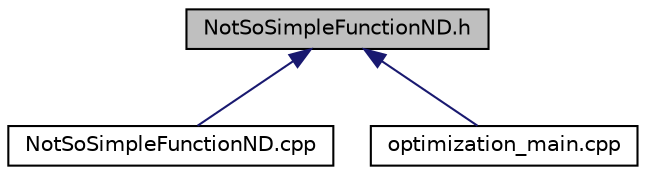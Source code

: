 digraph "NotSoSimpleFunctionND.h"
{
  edge [fontname="Helvetica",fontsize="10",labelfontname="Helvetica",labelfontsize="10"];
  node [fontname="Helvetica",fontsize="10",shape=record];
  Node1 [label="NotSoSimpleFunctionND.h",height=0.2,width=0.4,color="black", fillcolor="grey75", style="filled", fontcolor="black"];
  Node1 -> Node2 [dir="back",color="midnightblue",fontsize="10",style="solid",fontname="Helvetica"];
  Node2 [label="NotSoSimpleFunctionND.cpp",height=0.2,width=0.4,color="black", fillcolor="white", style="filled",URL="$NotSoSimpleFunctionND_8cpp.html"];
  Node1 -> Node3 [dir="back",color="midnightblue",fontsize="10",style="solid",fontname="Helvetica"];
  Node3 [label="optimization_main.cpp",height=0.2,width=0.4,color="black", fillcolor="white", style="filled",URL="$optimization__main_8cpp.html"];
}
